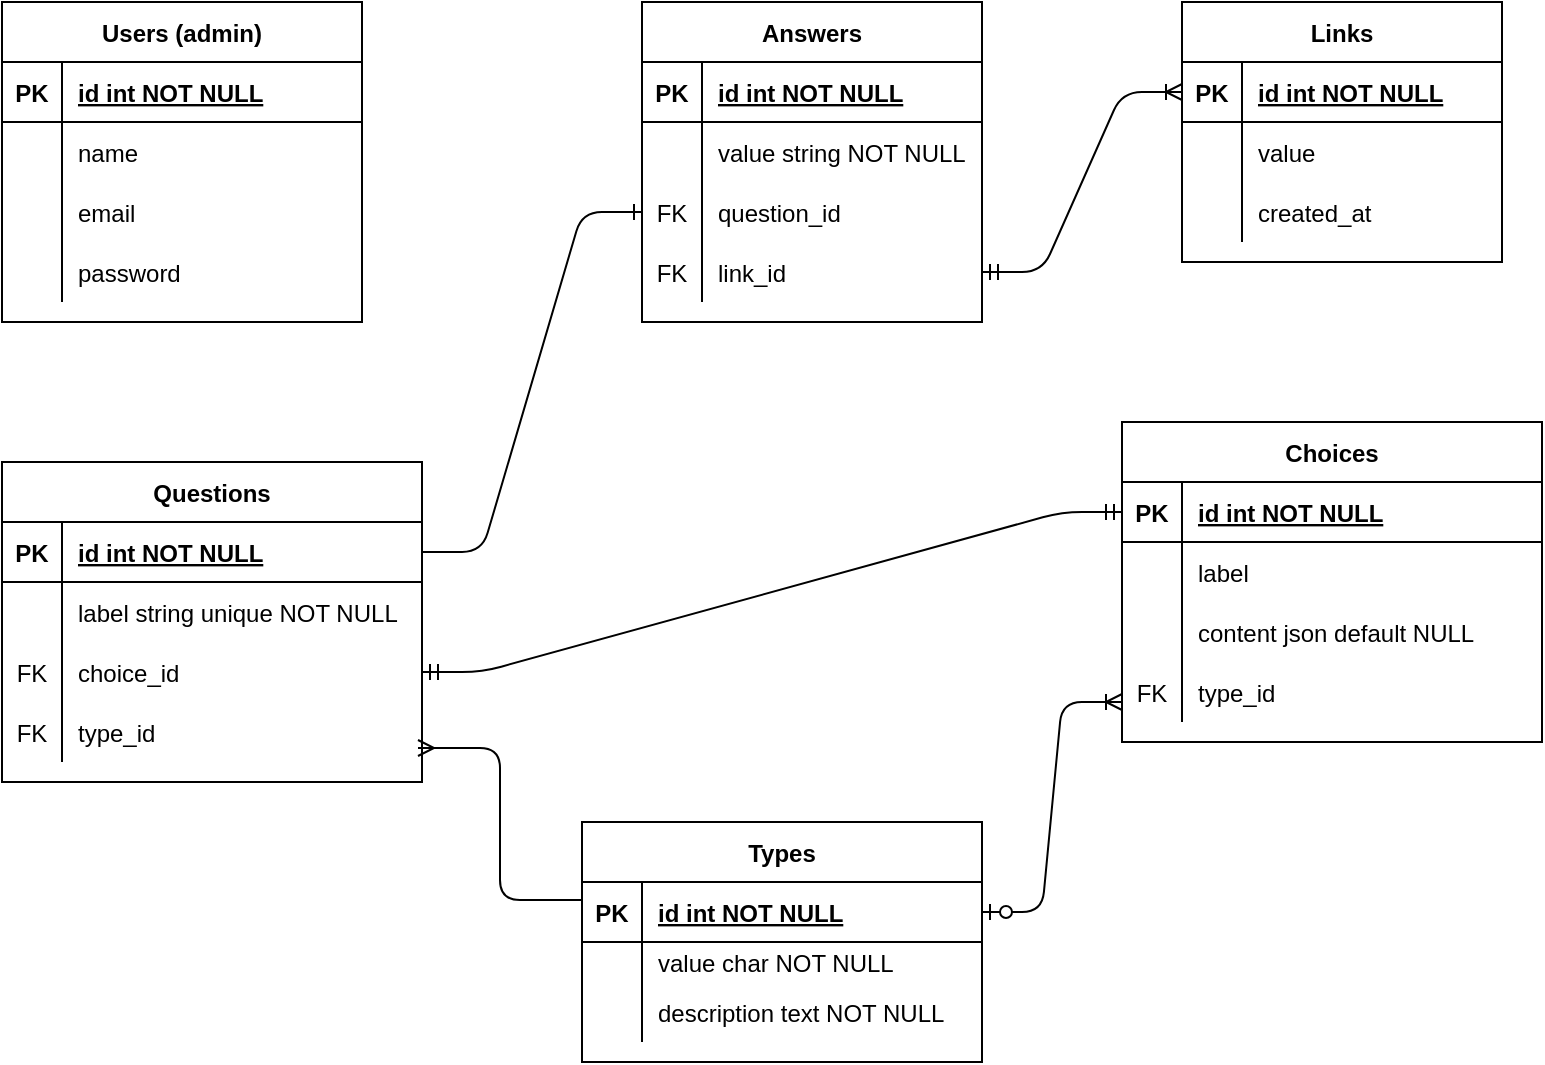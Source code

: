 <mxfile version="13.6.6" type="github">
  <diagram id="R2lEEEUBdFMjLlhIrx00" name="Page-1">
    <mxGraphModel dx="1108" dy="626" grid="0" gridSize="10" guides="1" tooltips="1" connect="1" arrows="1" fold="1" page="1" pageScale="1" pageWidth="1169" pageHeight="827" math="0" shadow="0" extFonts="Permanent Marker^https://fonts.googleapis.com/css?family=Permanent+Marker">
      <root>
        <mxCell id="0" />
        <mxCell id="1" parent="0" />
        <mxCell id="QykQHZrIlKsvQV9ZvxKY-2" value="" style="shape=partialRectangle;collapsible=0;dropTarget=0;pointerEvents=0;fillColor=none;points=[[0,0.5],[1,0.5]];portConstraint=eastwest;top=0;left=0;right=0;bottom=0;" parent="1" vertex="1">
          <mxGeometry x="50" y="140" width="250" height="30" as="geometry" />
        </mxCell>
        <mxCell id="QykQHZrIlKsvQV9ZvxKY-3" value="" style="shape=partialRectangle;overflow=hidden;connectable=0;fillColor=none;top=0;left=0;bottom=0;right=0;" parent="QykQHZrIlKsvQV9ZvxKY-2" vertex="1">
          <mxGeometry width="30" height="30" as="geometry" />
        </mxCell>
        <mxCell id="QykQHZrIlKsvQV9ZvxKY-76" value="" style="edgeStyle=entityRelationEdgeStyle;fontSize=12;html=1;endArrow=ERoneToMany;startArrow=ERmandOne;entryX=0;entryY=0.5;entryDx=0;entryDy=0;" parent="1" source="QykQHZrIlKsvQV9ZvxKY-42" target="QykQHZrIlKsvQV9ZvxKY-21" edge="1">
          <mxGeometry width="100" height="100" relative="1" as="geometry">
            <mxPoint x="510" y="450" as="sourcePoint" />
            <mxPoint x="430" y="380" as="targetPoint" />
          </mxGeometry>
        </mxCell>
        <mxCell id="QykQHZrIlKsvQV9ZvxKY-86" value="" style="edgeStyle=entityRelationEdgeStyle;fontSize=12;html=1;endArrow=ERmandOne;startArrow=ERmandOne;entryX=0;entryY=0.5;entryDx=0;entryDy=0;exitX=1;exitY=0.5;exitDx=0;exitDy=0;" parent="1" source="QykQHZrIlKsvQV9ZvxKY-50" target="C-vyLk0tnHw3VtMMgP7b-14" edge="1">
          <mxGeometry width="100" height="100" relative="1" as="geometry">
            <mxPoint x="380" y="420" as="sourcePoint" />
            <mxPoint x="480" y="320" as="targetPoint" />
          </mxGeometry>
        </mxCell>
        <mxCell id="C-vyLk0tnHw3VtMMgP7b-23" value="Questions" style="shape=table;startSize=30;container=1;collapsible=1;childLayout=tableLayout;fixedRows=1;rowLines=0;fontStyle=1;align=center;resizeLast=1;" parent="1" vertex="1">
          <mxGeometry x="40" y="270" width="210" height="160" as="geometry" />
        </mxCell>
        <mxCell id="C-vyLk0tnHw3VtMMgP7b-24" value="" style="shape=partialRectangle;collapsible=0;dropTarget=0;pointerEvents=0;fillColor=none;points=[[0,0.5],[1,0.5]];portConstraint=eastwest;top=0;left=0;right=0;bottom=1;" parent="C-vyLk0tnHw3VtMMgP7b-23" vertex="1">
          <mxGeometry y="30" width="210" height="30" as="geometry" />
        </mxCell>
        <mxCell id="C-vyLk0tnHw3VtMMgP7b-25" value="PK" style="shape=partialRectangle;overflow=hidden;connectable=0;fillColor=none;top=0;left=0;bottom=0;right=0;fontStyle=1;" parent="C-vyLk0tnHw3VtMMgP7b-24" vertex="1">
          <mxGeometry width="30" height="30" as="geometry" />
        </mxCell>
        <mxCell id="C-vyLk0tnHw3VtMMgP7b-26" value="id int NOT NULL " style="shape=partialRectangle;overflow=hidden;connectable=0;fillColor=none;top=0;left=0;bottom=0;right=0;align=left;spacingLeft=6;fontStyle=5;" parent="C-vyLk0tnHw3VtMMgP7b-24" vertex="1">
          <mxGeometry x="30" width="180" height="30" as="geometry" />
        </mxCell>
        <mxCell id="C-vyLk0tnHw3VtMMgP7b-27" value="" style="shape=partialRectangle;collapsible=0;dropTarget=0;pointerEvents=0;fillColor=none;points=[[0,0.5],[1,0.5]];portConstraint=eastwest;top=0;left=0;right=0;bottom=0;" parent="C-vyLk0tnHw3VtMMgP7b-23" vertex="1">
          <mxGeometry y="60" width="210" height="30" as="geometry" />
        </mxCell>
        <mxCell id="C-vyLk0tnHw3VtMMgP7b-28" value="" style="shape=partialRectangle;overflow=hidden;connectable=0;fillColor=none;top=0;left=0;bottom=0;right=0;" parent="C-vyLk0tnHw3VtMMgP7b-27" vertex="1">
          <mxGeometry width="30" height="30" as="geometry" />
        </mxCell>
        <mxCell id="C-vyLk0tnHw3VtMMgP7b-29" value="label string unique NOT NULL" style="shape=partialRectangle;overflow=hidden;connectable=0;fillColor=none;top=0;left=0;bottom=0;right=0;align=left;spacingLeft=6;" parent="C-vyLk0tnHw3VtMMgP7b-27" vertex="1">
          <mxGeometry x="30" width="180" height="30" as="geometry" />
        </mxCell>
        <mxCell id="QykQHZrIlKsvQV9ZvxKY-50" value="" style="shape=partialRectangle;collapsible=0;dropTarget=0;pointerEvents=0;fillColor=none;top=0;left=0;bottom=0;right=0;points=[[0,0.5],[1,0.5]];portConstraint=eastwest;" parent="C-vyLk0tnHw3VtMMgP7b-23" vertex="1">
          <mxGeometry y="90" width="210" height="30" as="geometry" />
        </mxCell>
        <mxCell id="QykQHZrIlKsvQV9ZvxKY-51" value="FK" style="shape=partialRectangle;connectable=0;fillColor=none;top=0;left=0;bottom=0;right=0;fontStyle=0;overflow=hidden;" parent="QykQHZrIlKsvQV9ZvxKY-50" vertex="1">
          <mxGeometry width="30" height="30" as="geometry" />
        </mxCell>
        <mxCell id="QykQHZrIlKsvQV9ZvxKY-52" value="choice_id" style="shape=partialRectangle;connectable=0;fillColor=none;top=0;left=0;bottom=0;right=0;align=left;spacingLeft=6;fontStyle=0;overflow=hidden;" parent="QykQHZrIlKsvQV9ZvxKY-50" vertex="1">
          <mxGeometry x="30" width="180" height="30" as="geometry" />
        </mxCell>
        <mxCell id="QykQHZrIlKsvQV9ZvxKY-46" value="" style="shape=partialRectangle;collapsible=0;dropTarget=0;pointerEvents=0;fillColor=none;top=0;left=0;bottom=0;right=0;points=[[0,0.5],[1,0.5]];portConstraint=eastwest;" parent="C-vyLk0tnHw3VtMMgP7b-23" vertex="1">
          <mxGeometry y="120" width="210" height="30" as="geometry" />
        </mxCell>
        <mxCell id="QykQHZrIlKsvQV9ZvxKY-47" value="FK" style="shape=partialRectangle;connectable=0;fillColor=none;top=0;left=0;bottom=0;right=0;fontStyle=0;overflow=hidden;" parent="QykQHZrIlKsvQV9ZvxKY-46" vertex="1">
          <mxGeometry width="30" height="30" as="geometry" />
        </mxCell>
        <mxCell id="QykQHZrIlKsvQV9ZvxKY-48" value="type_id" style="shape=partialRectangle;connectable=0;fillColor=none;top=0;left=0;bottom=0;right=0;align=left;spacingLeft=6;fontStyle=0;overflow=hidden;" parent="QykQHZrIlKsvQV9ZvxKY-46" vertex="1">
          <mxGeometry x="30" width="180" height="30" as="geometry" />
        </mxCell>
        <mxCell id="QykQHZrIlKsvQV9ZvxKY-87" value="" style="edgeStyle=entityRelationEdgeStyle;fontSize=12;html=1;endArrow=ERone;endFill=1;entryX=0;entryY=0.5;entryDx=0;entryDy=0;exitX=1;exitY=0.5;exitDx=0;exitDy=0;" parent="1" source="C-vyLk0tnHw3VtMMgP7b-24" target="QykQHZrIlKsvQV9ZvxKY-38" edge="1">
          <mxGeometry width="100" height="100" relative="1" as="geometry">
            <mxPoint x="380" y="330" as="sourcePoint" />
            <mxPoint x="480" y="230" as="targetPoint" />
          </mxGeometry>
        </mxCell>
        <mxCell id="QykQHZrIlKsvQV9ZvxKY-89" value="Users (admin)" style="shape=table;startSize=30;container=1;collapsible=1;childLayout=tableLayout;fixedRows=1;rowLines=0;fontStyle=1;align=center;resizeLast=1;" parent="1" vertex="1">
          <mxGeometry x="40" y="40" width="180" height="160" as="geometry" />
        </mxCell>
        <mxCell id="QykQHZrIlKsvQV9ZvxKY-90" value="" style="shape=partialRectangle;collapsible=0;dropTarget=0;pointerEvents=0;fillColor=none;top=0;left=0;bottom=1;right=0;points=[[0,0.5],[1,0.5]];portConstraint=eastwest;" parent="QykQHZrIlKsvQV9ZvxKY-89" vertex="1">
          <mxGeometry y="30" width="180" height="30" as="geometry" />
        </mxCell>
        <mxCell id="QykQHZrIlKsvQV9ZvxKY-91" value="PK" style="shape=partialRectangle;connectable=0;fillColor=none;top=0;left=0;bottom=0;right=0;fontStyle=1;overflow=hidden;" parent="QykQHZrIlKsvQV9ZvxKY-90" vertex="1">
          <mxGeometry width="30" height="30" as="geometry" />
        </mxCell>
        <mxCell id="QykQHZrIlKsvQV9ZvxKY-92" value="id int NOT NULL" style="shape=partialRectangle;connectable=0;fillColor=none;top=0;left=0;bottom=0;right=0;align=left;spacingLeft=6;fontStyle=5;overflow=hidden;" parent="QykQHZrIlKsvQV9ZvxKY-90" vertex="1">
          <mxGeometry x="30" width="150" height="30" as="geometry" />
        </mxCell>
        <mxCell id="QykQHZrIlKsvQV9ZvxKY-93" value="" style="shape=partialRectangle;collapsible=0;dropTarget=0;pointerEvents=0;fillColor=none;top=0;left=0;bottom=0;right=0;points=[[0,0.5],[1,0.5]];portConstraint=eastwest;" parent="QykQHZrIlKsvQV9ZvxKY-89" vertex="1">
          <mxGeometry y="60" width="180" height="30" as="geometry" />
        </mxCell>
        <mxCell id="QykQHZrIlKsvQV9ZvxKY-94" value="" style="shape=partialRectangle;connectable=0;fillColor=none;top=0;left=0;bottom=0;right=0;editable=1;overflow=hidden;" parent="QykQHZrIlKsvQV9ZvxKY-93" vertex="1">
          <mxGeometry width="30" height="30" as="geometry" />
        </mxCell>
        <mxCell id="QykQHZrIlKsvQV9ZvxKY-95" value="name" style="shape=partialRectangle;connectable=0;fillColor=none;top=0;left=0;bottom=0;right=0;align=left;spacingLeft=6;overflow=hidden;" parent="QykQHZrIlKsvQV9ZvxKY-93" vertex="1">
          <mxGeometry x="30" width="150" height="30" as="geometry" />
        </mxCell>
        <mxCell id="QykQHZrIlKsvQV9ZvxKY-96" value="" style="shape=partialRectangle;collapsible=0;dropTarget=0;pointerEvents=0;fillColor=none;top=0;left=0;bottom=0;right=0;points=[[0,0.5],[1,0.5]];portConstraint=eastwest;" parent="QykQHZrIlKsvQV9ZvxKY-89" vertex="1">
          <mxGeometry y="90" width="180" height="30" as="geometry" />
        </mxCell>
        <mxCell id="QykQHZrIlKsvQV9ZvxKY-97" value="" style="shape=partialRectangle;connectable=0;fillColor=none;top=0;left=0;bottom=0;right=0;editable=1;overflow=hidden;" parent="QykQHZrIlKsvQV9ZvxKY-96" vertex="1">
          <mxGeometry width="30" height="30" as="geometry" />
        </mxCell>
        <mxCell id="QykQHZrIlKsvQV9ZvxKY-98" value="email" style="shape=partialRectangle;connectable=0;fillColor=none;top=0;left=0;bottom=0;right=0;align=left;spacingLeft=6;overflow=hidden;" parent="QykQHZrIlKsvQV9ZvxKY-96" vertex="1">
          <mxGeometry x="30" width="150" height="30" as="geometry" />
        </mxCell>
        <mxCell id="QykQHZrIlKsvQV9ZvxKY-99" value="" style="shape=partialRectangle;collapsible=0;dropTarget=0;pointerEvents=0;fillColor=none;top=0;left=0;bottom=0;right=0;points=[[0,0.5],[1,0.5]];portConstraint=eastwest;" parent="QykQHZrIlKsvQV9ZvxKY-89" vertex="1">
          <mxGeometry y="120" width="180" height="30" as="geometry" />
        </mxCell>
        <mxCell id="QykQHZrIlKsvQV9ZvxKY-100" value="" style="shape=partialRectangle;connectable=0;fillColor=none;top=0;left=0;bottom=0;right=0;editable=1;overflow=hidden;" parent="QykQHZrIlKsvQV9ZvxKY-99" vertex="1">
          <mxGeometry width="30" height="30" as="geometry" />
        </mxCell>
        <mxCell id="QykQHZrIlKsvQV9ZvxKY-101" value="password" style="shape=partialRectangle;connectable=0;fillColor=none;top=0;left=0;bottom=0;right=0;align=left;spacingLeft=6;overflow=hidden;" parent="QykQHZrIlKsvQV9ZvxKY-99" vertex="1">
          <mxGeometry x="30" width="150" height="30" as="geometry" />
        </mxCell>
        <mxCell id="QykQHZrIlKsvQV9ZvxKY-10" value="Answers" style="shape=table;startSize=30;container=1;collapsible=1;childLayout=tableLayout;fixedRows=1;rowLines=0;fontStyle=1;align=center;resizeLast=1;" parent="1" vertex="1">
          <mxGeometry x="360" y="40" width="170" height="160" as="geometry" />
        </mxCell>
        <mxCell id="QykQHZrIlKsvQV9ZvxKY-11" value="" style="shape=partialRectangle;collapsible=0;dropTarget=0;pointerEvents=0;fillColor=none;points=[[0,0.5],[1,0.5]];portConstraint=eastwest;top=0;left=0;right=0;bottom=1;" parent="QykQHZrIlKsvQV9ZvxKY-10" vertex="1">
          <mxGeometry y="30" width="170" height="30" as="geometry" />
        </mxCell>
        <mxCell id="QykQHZrIlKsvQV9ZvxKY-12" value="PK" style="shape=partialRectangle;overflow=hidden;connectable=0;fillColor=none;top=0;left=0;bottom=0;right=0;fontStyle=1;" parent="QykQHZrIlKsvQV9ZvxKY-11" vertex="1">
          <mxGeometry width="30" height="30" as="geometry" />
        </mxCell>
        <mxCell id="QykQHZrIlKsvQV9ZvxKY-13" value="id int NOT NULL " style="shape=partialRectangle;overflow=hidden;connectable=0;fillColor=none;top=0;left=0;bottom=0;right=0;align=left;spacingLeft=6;fontStyle=5;" parent="QykQHZrIlKsvQV9ZvxKY-11" vertex="1">
          <mxGeometry x="30" width="140" height="30" as="geometry" />
        </mxCell>
        <mxCell id="QykQHZrIlKsvQV9ZvxKY-14" value="" style="shape=partialRectangle;collapsible=0;dropTarget=0;pointerEvents=0;fillColor=none;points=[[0,0.5],[1,0.5]];portConstraint=eastwest;top=0;left=0;right=0;bottom=0;" parent="QykQHZrIlKsvQV9ZvxKY-10" vertex="1">
          <mxGeometry y="60" width="170" height="30" as="geometry" />
        </mxCell>
        <mxCell id="QykQHZrIlKsvQV9ZvxKY-15" value="" style="shape=partialRectangle;overflow=hidden;connectable=0;fillColor=none;top=0;left=0;bottom=0;right=0;" parent="QykQHZrIlKsvQV9ZvxKY-14" vertex="1">
          <mxGeometry width="30" height="30" as="geometry" />
        </mxCell>
        <mxCell id="QykQHZrIlKsvQV9ZvxKY-16" value="value string NOT NULL" style="shape=partialRectangle;overflow=hidden;connectable=0;fillColor=none;top=0;left=0;bottom=0;right=0;align=left;spacingLeft=6;" parent="QykQHZrIlKsvQV9ZvxKY-14" vertex="1">
          <mxGeometry x="30" width="140" height="30" as="geometry" />
        </mxCell>
        <mxCell id="QykQHZrIlKsvQV9ZvxKY-38" value="" style="shape=partialRectangle;collapsible=0;dropTarget=0;pointerEvents=0;fillColor=none;top=0;left=0;bottom=0;right=0;points=[[0,0.5],[1,0.5]];portConstraint=eastwest;" parent="QykQHZrIlKsvQV9ZvxKY-10" vertex="1">
          <mxGeometry y="90" width="170" height="30" as="geometry" />
        </mxCell>
        <mxCell id="QykQHZrIlKsvQV9ZvxKY-39" value="FK" style="shape=partialRectangle;connectable=0;fillColor=none;top=0;left=0;bottom=0;right=0;fontStyle=0;overflow=hidden;" parent="QykQHZrIlKsvQV9ZvxKY-38" vertex="1">
          <mxGeometry width="30" height="30" as="geometry" />
        </mxCell>
        <mxCell id="QykQHZrIlKsvQV9ZvxKY-40" value="question_id" style="shape=partialRectangle;connectable=0;fillColor=none;top=0;left=0;bottom=0;right=0;align=left;spacingLeft=6;fontStyle=0;overflow=hidden;" parent="QykQHZrIlKsvQV9ZvxKY-38" vertex="1">
          <mxGeometry x="30" width="140" height="30" as="geometry" />
        </mxCell>
        <mxCell id="QykQHZrIlKsvQV9ZvxKY-42" value="" style="shape=partialRectangle;collapsible=0;dropTarget=0;pointerEvents=0;fillColor=none;top=0;left=0;bottom=0;right=0;points=[[0,0.5],[1,0.5]];portConstraint=eastwest;" parent="QykQHZrIlKsvQV9ZvxKY-10" vertex="1">
          <mxGeometry y="120" width="170" height="30" as="geometry" />
        </mxCell>
        <mxCell id="QykQHZrIlKsvQV9ZvxKY-43" value="FK" style="shape=partialRectangle;connectable=0;fillColor=none;top=0;left=0;bottom=0;right=0;fontStyle=0;overflow=hidden;" parent="QykQHZrIlKsvQV9ZvxKY-42" vertex="1">
          <mxGeometry width="30" height="30" as="geometry" />
        </mxCell>
        <mxCell id="QykQHZrIlKsvQV9ZvxKY-44" value="link_id" style="shape=partialRectangle;connectable=0;fillColor=none;top=0;left=0;bottom=0;right=0;align=left;spacingLeft=6;fontStyle=0;overflow=hidden;" parent="QykQHZrIlKsvQV9ZvxKY-42" vertex="1">
          <mxGeometry x="30" width="140" height="30" as="geometry" />
        </mxCell>
        <mxCell id="QykQHZrIlKsvQV9ZvxKY-20" value="Links" style="shape=table;startSize=30;container=1;collapsible=1;childLayout=tableLayout;fixedRows=1;rowLines=0;fontStyle=1;align=center;resizeLast=1;" parent="1" vertex="1">
          <mxGeometry x="630" y="40" width="160" height="130" as="geometry" />
        </mxCell>
        <mxCell id="QykQHZrIlKsvQV9ZvxKY-21" value="" style="shape=partialRectangle;collapsible=0;dropTarget=0;pointerEvents=0;fillColor=none;top=0;left=0;bottom=1;right=0;points=[[0,0.5],[1,0.5]];portConstraint=eastwest;" parent="QykQHZrIlKsvQV9ZvxKY-20" vertex="1">
          <mxGeometry y="30" width="160" height="30" as="geometry" />
        </mxCell>
        <mxCell id="QykQHZrIlKsvQV9ZvxKY-22" value="PK" style="shape=partialRectangle;connectable=0;fillColor=none;top=0;left=0;bottom=0;right=0;fontStyle=1;overflow=hidden;" parent="QykQHZrIlKsvQV9ZvxKY-21" vertex="1">
          <mxGeometry width="30" height="30" as="geometry" />
        </mxCell>
        <mxCell id="QykQHZrIlKsvQV9ZvxKY-23" value="id int NOT NULL" style="shape=partialRectangle;connectable=0;fillColor=none;top=0;left=0;bottom=0;right=0;align=left;spacingLeft=6;fontStyle=5;overflow=hidden;" parent="QykQHZrIlKsvQV9ZvxKY-21" vertex="1">
          <mxGeometry x="30" width="130" height="30" as="geometry" />
        </mxCell>
        <mxCell id="QykQHZrIlKsvQV9ZvxKY-24" value="" style="shape=partialRectangle;collapsible=0;dropTarget=0;pointerEvents=0;fillColor=none;top=0;left=0;bottom=0;right=0;points=[[0,0.5],[1,0.5]];portConstraint=eastwest;" parent="QykQHZrIlKsvQV9ZvxKY-20" vertex="1">
          <mxGeometry y="60" width="160" height="30" as="geometry" />
        </mxCell>
        <mxCell id="QykQHZrIlKsvQV9ZvxKY-25" value="" style="shape=partialRectangle;connectable=0;fillColor=none;top=0;left=0;bottom=0;right=0;editable=1;overflow=hidden;" parent="QykQHZrIlKsvQV9ZvxKY-24" vertex="1">
          <mxGeometry width="30" height="30" as="geometry" />
        </mxCell>
        <mxCell id="QykQHZrIlKsvQV9ZvxKY-26" value="value" style="shape=partialRectangle;connectable=0;fillColor=none;top=0;left=0;bottom=0;right=0;align=left;spacingLeft=6;overflow=hidden;" parent="QykQHZrIlKsvQV9ZvxKY-24" vertex="1">
          <mxGeometry x="30" width="130" height="30" as="geometry" />
        </mxCell>
        <mxCell id="QykQHZrIlKsvQV9ZvxKY-103" value="" style="shape=partialRectangle;collapsible=0;dropTarget=0;pointerEvents=0;fillColor=none;top=0;left=0;bottom=0;right=0;points=[[0,0.5],[1,0.5]];portConstraint=eastwest;" parent="QykQHZrIlKsvQV9ZvxKY-20" vertex="1">
          <mxGeometry y="90" width="160" height="30" as="geometry" />
        </mxCell>
        <mxCell id="QykQHZrIlKsvQV9ZvxKY-104" value="" style="shape=partialRectangle;connectable=0;fillColor=none;top=0;left=0;bottom=0;right=0;editable=1;overflow=hidden;" parent="QykQHZrIlKsvQV9ZvxKY-103" vertex="1">
          <mxGeometry width="30" height="30" as="geometry" />
        </mxCell>
        <mxCell id="QykQHZrIlKsvQV9ZvxKY-105" value="created_at" style="shape=partialRectangle;connectable=0;fillColor=none;top=0;left=0;bottom=0;right=0;align=left;spacingLeft=6;overflow=hidden;" parent="QykQHZrIlKsvQV9ZvxKY-103" vertex="1">
          <mxGeometry x="30" width="130" height="30" as="geometry" />
        </mxCell>
        <mxCell id="C-vyLk0tnHw3VtMMgP7b-13" value="Choices" style="shape=table;startSize=30;container=1;collapsible=1;childLayout=tableLayout;fixedRows=1;rowLines=0;fontStyle=1;align=center;resizeLast=1;" parent="1" vertex="1">
          <mxGeometry x="600" y="250" width="210" height="160" as="geometry" />
        </mxCell>
        <mxCell id="C-vyLk0tnHw3VtMMgP7b-14" value="" style="shape=partialRectangle;collapsible=0;dropTarget=0;pointerEvents=0;fillColor=none;points=[[0,0.5],[1,0.5]];portConstraint=eastwest;top=0;left=0;right=0;bottom=1;" parent="C-vyLk0tnHw3VtMMgP7b-13" vertex="1">
          <mxGeometry y="30" width="210" height="30" as="geometry" />
        </mxCell>
        <mxCell id="C-vyLk0tnHw3VtMMgP7b-15" value="PK" style="shape=partialRectangle;overflow=hidden;connectable=0;fillColor=none;top=0;left=0;bottom=0;right=0;fontStyle=1;" parent="C-vyLk0tnHw3VtMMgP7b-14" vertex="1">
          <mxGeometry width="30" height="30" as="geometry" />
        </mxCell>
        <mxCell id="C-vyLk0tnHw3VtMMgP7b-16" value="id int NOT NULL " style="shape=partialRectangle;overflow=hidden;connectable=0;fillColor=none;top=0;left=0;bottom=0;right=0;align=left;spacingLeft=6;fontStyle=5;" parent="C-vyLk0tnHw3VtMMgP7b-14" vertex="1">
          <mxGeometry x="30" width="180" height="30" as="geometry" />
        </mxCell>
        <mxCell id="C-vyLk0tnHw3VtMMgP7b-17" value="" style="shape=partialRectangle;collapsible=0;dropTarget=0;pointerEvents=0;fillColor=none;points=[[0,0.5],[1,0.5]];portConstraint=eastwest;top=0;left=0;right=0;bottom=0;" parent="C-vyLk0tnHw3VtMMgP7b-13" vertex="1">
          <mxGeometry y="60" width="210" height="30" as="geometry" />
        </mxCell>
        <mxCell id="C-vyLk0tnHw3VtMMgP7b-18" value="" style="shape=partialRectangle;overflow=hidden;connectable=0;fillColor=none;top=0;left=0;bottom=0;right=0;" parent="C-vyLk0tnHw3VtMMgP7b-17" vertex="1">
          <mxGeometry width="30" height="30" as="geometry" />
        </mxCell>
        <mxCell id="C-vyLk0tnHw3VtMMgP7b-19" value="label" style="shape=partialRectangle;overflow=hidden;connectable=0;fillColor=none;top=0;left=0;bottom=0;right=0;align=left;spacingLeft=6;" parent="C-vyLk0tnHw3VtMMgP7b-17" vertex="1">
          <mxGeometry x="30" width="180" height="30" as="geometry" />
        </mxCell>
        <mxCell id="C-vyLk0tnHw3VtMMgP7b-20" value="" style="shape=partialRectangle;collapsible=0;dropTarget=0;pointerEvents=0;fillColor=none;points=[[0,0.5],[1,0.5]];portConstraint=eastwest;top=0;left=0;right=0;bottom=0;" parent="C-vyLk0tnHw3VtMMgP7b-13" vertex="1">
          <mxGeometry y="90" width="210" height="30" as="geometry" />
        </mxCell>
        <mxCell id="C-vyLk0tnHw3VtMMgP7b-21" value="" style="shape=partialRectangle;overflow=hidden;connectable=0;fillColor=none;top=0;left=0;bottom=0;right=0;" parent="C-vyLk0tnHw3VtMMgP7b-20" vertex="1">
          <mxGeometry width="30" height="30" as="geometry" />
        </mxCell>
        <mxCell id="C-vyLk0tnHw3VtMMgP7b-22" value="content json default NULL" style="shape=partialRectangle;overflow=hidden;connectable=0;fillColor=none;top=0;left=0;bottom=0;right=0;align=left;spacingLeft=6;" parent="C-vyLk0tnHw3VtMMgP7b-20" vertex="1">
          <mxGeometry x="30" width="180" height="30" as="geometry" />
        </mxCell>
        <mxCell id="B7vhBIDj71XAJYWCOOr6-2" value="" style="shape=partialRectangle;collapsible=0;dropTarget=0;pointerEvents=0;fillColor=none;top=0;left=0;bottom=0;right=0;points=[[0,0.5],[1,0.5]];portConstraint=eastwest;" vertex="1" parent="C-vyLk0tnHw3VtMMgP7b-13">
          <mxGeometry y="120" width="210" height="30" as="geometry" />
        </mxCell>
        <mxCell id="B7vhBIDj71XAJYWCOOr6-3" value="FK" style="shape=partialRectangle;connectable=0;fillColor=none;top=0;left=0;bottom=0;right=0;fontStyle=0;overflow=hidden;" vertex="1" parent="B7vhBIDj71XAJYWCOOr6-2">
          <mxGeometry width="30" height="30" as="geometry" />
        </mxCell>
        <mxCell id="B7vhBIDj71XAJYWCOOr6-4" value="type_id" style="shape=partialRectangle;connectable=0;fillColor=none;top=0;left=0;bottom=0;right=0;align=left;spacingLeft=6;fontStyle=0;overflow=hidden;" vertex="1" parent="B7vhBIDj71XAJYWCOOr6-2">
          <mxGeometry x="30" width="180" height="30" as="geometry" />
        </mxCell>
        <mxCell id="B7vhBIDj71XAJYWCOOr6-5" value="" style="edgeStyle=entityRelationEdgeStyle;fontSize=12;html=1;endArrow=ERoneToMany;startArrow=ERzeroToOne;exitX=1;exitY=0.5;exitDx=0;exitDy=0;" edge="1" parent="1" source="C-vyLk0tnHw3VtMMgP7b-3">
          <mxGeometry width="100" height="100" relative="1" as="geometry">
            <mxPoint x="500" y="490" as="sourcePoint" />
            <mxPoint x="600" y="390" as="targetPoint" />
          </mxGeometry>
        </mxCell>
        <mxCell id="B7vhBIDj71XAJYWCOOr6-6" value="" style="edgeStyle=elbowEdgeStyle;fontSize=12;html=1;endArrow=ERmany;rounded=1;" edge="1" parent="1">
          <mxGeometry width="100" height="100" relative="1" as="geometry">
            <mxPoint x="330" y="489" as="sourcePoint" />
            <mxPoint x="248" y="413" as="targetPoint" />
          </mxGeometry>
        </mxCell>
        <mxCell id="C-vyLk0tnHw3VtMMgP7b-2" value="Types" style="shape=table;startSize=30;container=1;collapsible=1;childLayout=tableLayout;fixedRows=1;rowLines=0;fontStyle=1;align=center;resizeLast=1;" parent="1" vertex="1">
          <mxGeometry x="330" y="450" width="200" height="120" as="geometry" />
        </mxCell>
        <mxCell id="C-vyLk0tnHw3VtMMgP7b-3" value="" style="shape=partialRectangle;collapsible=0;dropTarget=0;pointerEvents=0;fillColor=none;points=[[0,0.5],[1,0.5]];portConstraint=eastwest;top=0;left=0;right=0;bottom=1;" parent="C-vyLk0tnHw3VtMMgP7b-2" vertex="1">
          <mxGeometry y="30" width="200" height="30" as="geometry" />
        </mxCell>
        <mxCell id="C-vyLk0tnHw3VtMMgP7b-4" value="PK" style="shape=partialRectangle;overflow=hidden;connectable=0;fillColor=none;top=0;left=0;bottom=0;right=0;fontStyle=1;" parent="C-vyLk0tnHw3VtMMgP7b-3" vertex="1">
          <mxGeometry width="30" height="30" as="geometry" />
        </mxCell>
        <mxCell id="C-vyLk0tnHw3VtMMgP7b-5" value="id int NOT NULL " style="shape=partialRectangle;overflow=hidden;connectable=0;fillColor=none;top=0;left=0;bottom=0;right=0;align=left;spacingLeft=6;fontStyle=5;" parent="C-vyLk0tnHw3VtMMgP7b-3" vertex="1">
          <mxGeometry x="30" width="170" height="30" as="geometry" />
        </mxCell>
        <mxCell id="C-vyLk0tnHw3VtMMgP7b-6" value="" style="shape=partialRectangle;collapsible=0;dropTarget=0;pointerEvents=0;fillColor=none;points=[[0,0.5],[1,0.5]];portConstraint=eastwest;top=0;left=0;right=0;bottom=0;" parent="C-vyLk0tnHw3VtMMgP7b-2" vertex="1">
          <mxGeometry y="60" width="200" height="20" as="geometry" />
        </mxCell>
        <mxCell id="C-vyLk0tnHw3VtMMgP7b-7" value="" style="shape=partialRectangle;overflow=hidden;connectable=0;fillColor=none;top=0;left=0;bottom=0;right=0;" parent="C-vyLk0tnHw3VtMMgP7b-6" vertex="1">
          <mxGeometry width="30" height="20" as="geometry" />
        </mxCell>
        <mxCell id="C-vyLk0tnHw3VtMMgP7b-8" value="value char NOT NULL" style="shape=partialRectangle;overflow=hidden;connectable=0;fillColor=none;top=0;left=0;bottom=0;right=0;align=left;spacingLeft=6;" parent="C-vyLk0tnHw3VtMMgP7b-6" vertex="1">
          <mxGeometry x="30" width="170" height="20" as="geometry" />
        </mxCell>
        <mxCell id="C-vyLk0tnHw3VtMMgP7b-9" value="" style="shape=partialRectangle;collapsible=0;dropTarget=0;pointerEvents=0;fillColor=none;points=[[0,0.5],[1,0.5]];portConstraint=eastwest;top=0;left=0;right=0;bottom=0;" parent="C-vyLk0tnHw3VtMMgP7b-2" vertex="1">
          <mxGeometry y="80" width="200" height="30" as="geometry" />
        </mxCell>
        <mxCell id="C-vyLk0tnHw3VtMMgP7b-10" value="" style="shape=partialRectangle;overflow=hidden;connectable=0;fillColor=none;top=0;left=0;bottom=0;right=0;" parent="C-vyLk0tnHw3VtMMgP7b-9" vertex="1">
          <mxGeometry width="30" height="30" as="geometry" />
        </mxCell>
        <mxCell id="C-vyLk0tnHw3VtMMgP7b-11" value="description text NOT NULL" style="shape=partialRectangle;overflow=hidden;connectable=0;fillColor=none;top=0;left=0;bottom=0;right=0;align=left;spacingLeft=6;" parent="C-vyLk0tnHw3VtMMgP7b-9" vertex="1">
          <mxGeometry x="30" width="170" height="30" as="geometry" />
        </mxCell>
      </root>
    </mxGraphModel>
  </diagram>
</mxfile>
